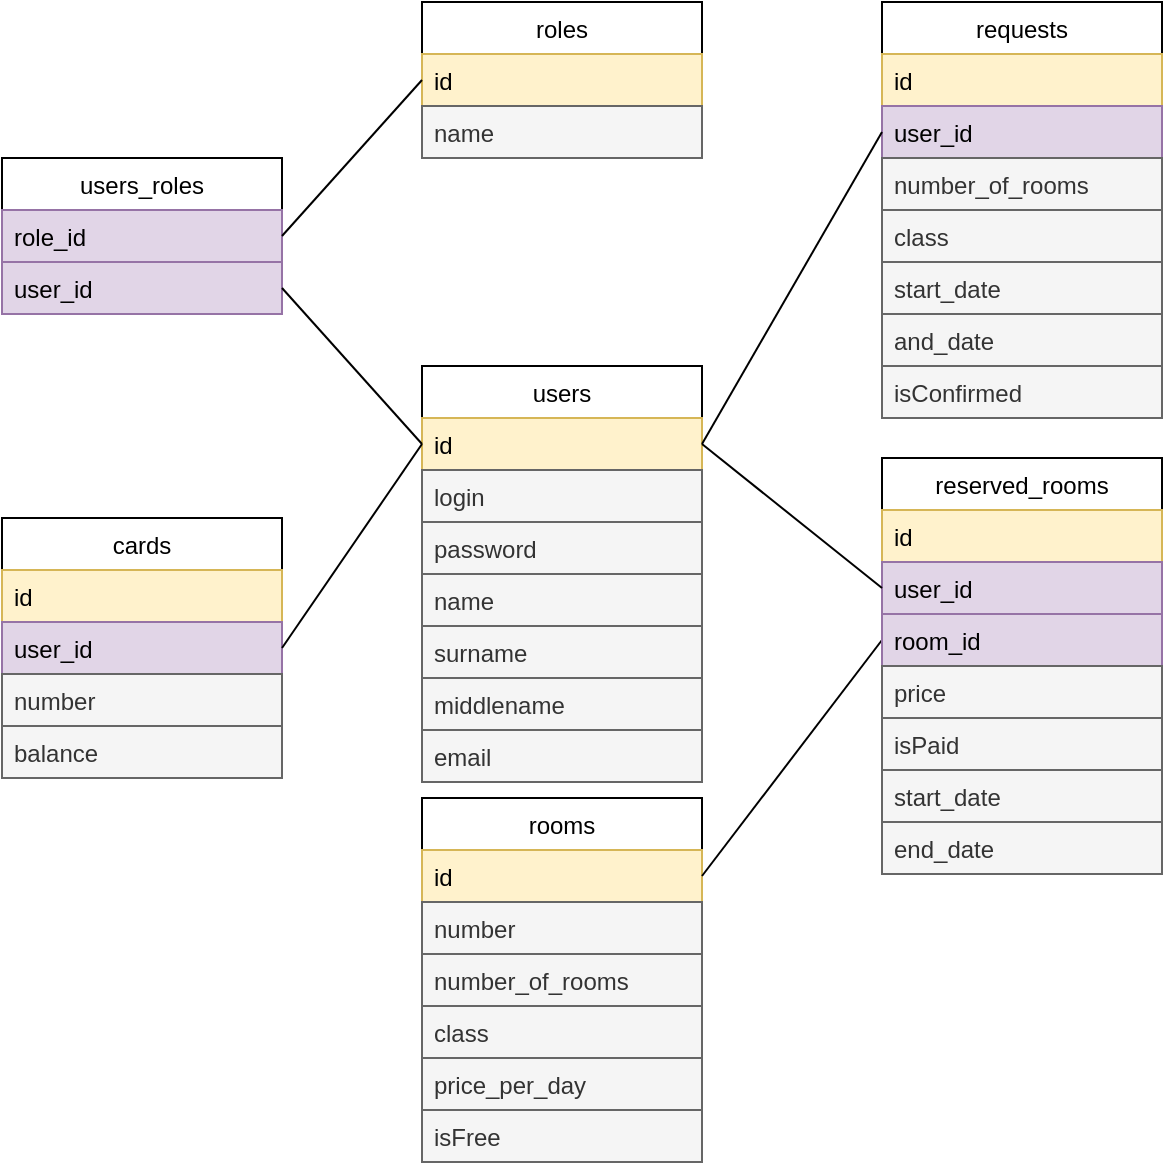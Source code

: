 <mxfile version="14.7.4" type="embed"><diagram id="wFvefsIL0ojLdiCR4RyT" name="Page-1"><mxGraphModel dx="951" dy="660" grid="1" gridSize="10" guides="1" tooltips="1" connect="1" arrows="1" fold="1" page="1" pageScale="1" pageWidth="827" pageHeight="1169" math="0" shadow="0"><root><mxCell id="0"/><mxCell id="1" parent="0"/><mxCell id="2EfxvqZbN9Tx3ir7eFEx-1" value="users" style="swimlane;fontStyle=0;childLayout=stackLayout;horizontal=1;startSize=26;horizontalStack=0;resizeParent=1;resizeParentMax=0;resizeLast=0;collapsible=1;marginBottom=0;" parent="1" vertex="1"><mxGeometry x="350" y="244" width="140" height="208" as="geometry"/></mxCell><mxCell id="2EfxvqZbN9Tx3ir7eFEx-2" value="id" style="text;strokeColor=#d6b656;fillColor=#fff2cc;align=left;verticalAlign=top;spacingLeft=4;spacingRight=4;overflow=hidden;rotatable=0;points=[[0,0.5],[1,0.5]];portConstraint=eastwest;" parent="2EfxvqZbN9Tx3ir7eFEx-1" vertex="1"><mxGeometry y="26" width="140" height="26" as="geometry"/></mxCell><mxCell id="3" value="login" style="text;strokeColor=#666666;fillColor=#f5f5f5;align=left;verticalAlign=top;spacingLeft=4;spacingRight=4;overflow=hidden;rotatable=0;points=[[0,0.5],[1,0.5]];portConstraint=eastwest;fontColor=#333333;" vertex="1" parent="2EfxvqZbN9Tx3ir7eFEx-1"><mxGeometry y="52" width="140" height="26" as="geometry"/></mxCell><mxCell id="4" value="password" style="text;strokeColor=#666666;fillColor=#f5f5f5;align=left;verticalAlign=top;spacingLeft=4;spacingRight=4;overflow=hidden;rotatable=0;points=[[0,0.5],[1,0.5]];portConstraint=eastwest;fontColor=#333333;" vertex="1" parent="2EfxvqZbN9Tx3ir7eFEx-1"><mxGeometry y="78" width="140" height="26" as="geometry"/></mxCell><mxCell id="2EfxvqZbN9Tx3ir7eFEx-10" value="name" style="text;strokeColor=#666666;fillColor=#f5f5f5;align=left;verticalAlign=top;spacingLeft=4;spacingRight=4;overflow=hidden;rotatable=0;points=[[0,0.5],[1,0.5]];portConstraint=eastwest;fontColor=#333333;" parent="2EfxvqZbN9Tx3ir7eFEx-1" vertex="1"><mxGeometry y="104" width="140" height="26" as="geometry"/></mxCell><mxCell id="2EfxvqZbN9Tx3ir7eFEx-11" value="surname" style="text;strokeColor=#666666;fillColor=#f5f5f5;align=left;verticalAlign=top;spacingLeft=4;spacingRight=4;overflow=hidden;rotatable=0;points=[[0,0.5],[1,0.5]];portConstraint=eastwest;fontColor=#333333;" parent="2EfxvqZbN9Tx3ir7eFEx-1" vertex="1"><mxGeometry y="130" width="140" height="26" as="geometry"/></mxCell><mxCell id="2EfxvqZbN9Tx3ir7eFEx-12" value="middlename" style="text;strokeColor=#666666;fillColor=#f5f5f5;align=left;verticalAlign=top;spacingLeft=4;spacingRight=4;overflow=hidden;rotatable=0;points=[[0,0.5],[1,0.5]];portConstraint=eastwest;fontColor=#333333;" parent="2EfxvqZbN9Tx3ir7eFEx-1" vertex="1"><mxGeometry y="156" width="140" height="26" as="geometry"/></mxCell><mxCell id="IveBiRxqO5vdpKggcDoV-33" value="email" style="text;strokeColor=#666666;fillColor=#f5f5f5;align=left;verticalAlign=top;spacingLeft=4;spacingRight=4;overflow=hidden;rotatable=0;points=[[0,0.5],[1,0.5]];portConstraint=eastwest;fontColor=#333333;" parent="2EfxvqZbN9Tx3ir7eFEx-1" vertex="1"><mxGeometry y="182" width="140" height="26" as="geometry"/></mxCell><mxCell id="2EfxvqZbN9Tx3ir7eFEx-14" value="rooms" style="swimlane;fontStyle=0;childLayout=stackLayout;horizontal=1;startSize=26;horizontalStack=0;resizeParent=1;resizeParentMax=0;resizeLast=0;collapsible=1;marginBottom=0;" parent="1" vertex="1"><mxGeometry x="350" y="460" width="140" height="182" as="geometry"/></mxCell><mxCell id="2EfxvqZbN9Tx3ir7eFEx-15" value="id" style="text;strokeColor=#d6b656;fillColor=#fff2cc;align=left;verticalAlign=top;spacingLeft=4;spacingRight=4;overflow=hidden;rotatable=0;points=[[0,0.5],[1,0.5]];portConstraint=eastwest;" parent="2EfxvqZbN9Tx3ir7eFEx-14" vertex="1"><mxGeometry y="26" width="140" height="26" as="geometry"/></mxCell><mxCell id="IveBiRxqO5vdpKggcDoV-6" value="number" style="text;strokeColor=#666666;fillColor=#f5f5f5;align=left;verticalAlign=top;spacingLeft=4;spacingRight=4;overflow=hidden;rotatable=0;points=[[0,0.5],[1,0.5]];portConstraint=eastwest;fontColor=#333333;" parent="2EfxvqZbN9Tx3ir7eFEx-14" vertex="1"><mxGeometry y="52" width="140" height="26" as="geometry"/></mxCell><mxCell id="2EfxvqZbN9Tx3ir7eFEx-16" value="number_of_rooms" style="text;strokeColor=#666666;fillColor=#f5f5f5;align=left;verticalAlign=top;spacingLeft=4;spacingRight=4;overflow=hidden;rotatable=0;points=[[0,0.5],[1,0.5]];portConstraint=eastwest;fontColor=#333333;" parent="2EfxvqZbN9Tx3ir7eFEx-14" vertex="1"><mxGeometry y="78" width="140" height="26" as="geometry"/></mxCell><mxCell id="2EfxvqZbN9Tx3ir7eFEx-17" value="class" style="text;strokeColor=#666666;fillColor=#f5f5f5;align=left;verticalAlign=top;spacingLeft=4;spacingRight=4;overflow=hidden;rotatable=0;points=[[0,0.5],[1,0.5]];portConstraint=eastwest;fontColor=#333333;" parent="2EfxvqZbN9Tx3ir7eFEx-14" vertex="1"><mxGeometry y="104" width="140" height="26" as="geometry"/></mxCell><mxCell id="IveBiRxqO5vdpKggcDoV-7" value="price_per_day" style="text;strokeColor=#666666;fillColor=#f5f5f5;align=left;verticalAlign=top;spacingLeft=4;spacingRight=4;overflow=hidden;rotatable=0;points=[[0,0.5],[1,0.5]];portConstraint=eastwest;fontColor=#333333;" parent="2EfxvqZbN9Tx3ir7eFEx-14" vertex="1"><mxGeometry y="130" width="140" height="26" as="geometry"/></mxCell><mxCell id="IveBiRxqO5vdpKggcDoV-5" value="isFree" style="text;strokeColor=#666666;fillColor=#f5f5f5;align=left;verticalAlign=top;spacingLeft=4;spacingRight=4;overflow=hidden;rotatable=0;points=[[0,0.5],[1,0.5]];portConstraint=eastwest;fontColor=#333333;" parent="2EfxvqZbN9Tx3ir7eFEx-14" vertex="1"><mxGeometry y="156" width="140" height="26" as="geometry"/></mxCell><mxCell id="2EfxvqZbN9Tx3ir7eFEx-20" value="requests" style="swimlane;fontStyle=0;childLayout=stackLayout;horizontal=1;startSize=26;horizontalStack=0;resizeParent=1;resizeParentMax=0;resizeLast=0;collapsible=1;marginBottom=0;" parent="1" vertex="1"><mxGeometry x="580" y="62" width="140" height="208" as="geometry"/></mxCell><mxCell id="2EfxvqZbN9Tx3ir7eFEx-21" value="id" style="text;strokeColor=#d6b656;fillColor=#fff2cc;align=left;verticalAlign=top;spacingLeft=4;spacingRight=4;overflow=hidden;rotatable=0;points=[[0,0.5],[1,0.5]];portConstraint=eastwest;" parent="2EfxvqZbN9Tx3ir7eFEx-20" vertex="1"><mxGeometry y="26" width="140" height="26" as="geometry"/></mxCell><mxCell id="2EfxvqZbN9Tx3ir7eFEx-22" value="user_id" style="text;strokeColor=#9673a6;fillColor=#e1d5e7;align=left;verticalAlign=top;spacingLeft=4;spacingRight=4;overflow=hidden;rotatable=0;points=[[0,0.5],[1,0.5]];portConstraint=eastwest;" parent="2EfxvqZbN9Tx3ir7eFEx-20" vertex="1"><mxGeometry y="52" width="140" height="26" as="geometry"/></mxCell><mxCell id="IveBiRxqO5vdpKggcDoV-2" value="number_of_rooms" style="text;strokeColor=#666666;fillColor=#f5f5f5;align=left;verticalAlign=top;spacingLeft=4;spacingRight=4;overflow=hidden;rotatable=0;points=[[0,0.5],[1,0.5]];portConstraint=eastwest;fontColor=#333333;" parent="2EfxvqZbN9Tx3ir7eFEx-20" vertex="1"><mxGeometry y="78" width="140" height="26" as="geometry"/></mxCell><mxCell id="IveBiRxqO5vdpKggcDoV-3" value="class" style="text;strokeColor=#666666;fillColor=#f5f5f5;align=left;verticalAlign=top;spacingLeft=4;spacingRight=4;overflow=hidden;rotatable=0;points=[[0,0.5],[1,0.5]];portConstraint=eastwest;fontColor=#333333;" parent="2EfxvqZbN9Tx3ir7eFEx-20" vertex="1"><mxGeometry y="104" width="140" height="26" as="geometry"/></mxCell><mxCell id="IveBiRxqO5vdpKggcDoV-4" value="start_date" style="text;strokeColor=#666666;fillColor=#f5f5f5;align=left;verticalAlign=top;spacingLeft=4;spacingRight=4;overflow=hidden;rotatable=0;points=[[0,0.5],[1,0.5]];portConstraint=eastwest;fontColor=#333333;" parent="2EfxvqZbN9Tx3ir7eFEx-20" vertex="1"><mxGeometry y="130" width="140" height="26" as="geometry"/></mxCell><mxCell id="IveBiRxqO5vdpKggcDoV-30" value="and_date" style="text;strokeColor=#666666;fillColor=#f5f5f5;align=left;verticalAlign=top;spacingLeft=4;spacingRight=4;overflow=hidden;rotatable=0;points=[[0,0.5],[1,0.5]];portConstraint=eastwest;fontColor=#333333;" parent="2EfxvqZbN9Tx3ir7eFEx-20" vertex="1"><mxGeometry y="156" width="140" height="26" as="geometry"/></mxCell><mxCell id="IveBiRxqO5vdpKggcDoV-1" value="isConfirmed" style="text;strokeColor=#666666;fillColor=#f5f5f5;align=left;verticalAlign=top;spacingLeft=4;spacingRight=4;overflow=hidden;rotatable=0;points=[[0,0.5],[1,0.5]];portConstraint=eastwest;fontColor=#333333;" parent="2EfxvqZbN9Tx3ir7eFEx-20" vertex="1"><mxGeometry y="182" width="140" height="26" as="geometry"/></mxCell><mxCell id="2EfxvqZbN9Tx3ir7eFEx-26" value="roles" style="swimlane;fontStyle=0;childLayout=stackLayout;horizontal=1;startSize=26;horizontalStack=0;resizeParent=1;resizeParentMax=0;resizeLast=0;collapsible=1;marginBottom=0;" parent="1" vertex="1"><mxGeometry x="350" y="62" width="140" height="78" as="geometry"/></mxCell><mxCell id="2EfxvqZbN9Tx3ir7eFEx-27" value="id" style="text;strokeColor=#d6b656;fillColor=#fff2cc;align=left;verticalAlign=top;spacingLeft=4;spacingRight=4;overflow=hidden;rotatable=0;points=[[0,0.5],[1,0.5]];portConstraint=eastwest;" parent="2EfxvqZbN9Tx3ir7eFEx-26" vertex="1"><mxGeometry y="26" width="140" height="26" as="geometry"/></mxCell><mxCell id="2EfxvqZbN9Tx3ir7eFEx-28" value="name" style="text;strokeColor=#666666;fillColor=#f5f5f5;align=left;verticalAlign=top;spacingLeft=4;spacingRight=4;overflow=hidden;rotatable=0;points=[[0,0.5],[1,0.5]];portConstraint=eastwest;fontColor=#333333;" parent="2EfxvqZbN9Tx3ir7eFEx-26" vertex="1"><mxGeometry y="52" width="140" height="26" as="geometry"/></mxCell><mxCell id="2EfxvqZbN9Tx3ir7eFEx-30" value="users_roles" style="swimlane;fontStyle=0;childLayout=stackLayout;horizontal=1;startSize=26;horizontalStack=0;resizeParent=1;resizeParentMax=0;resizeLast=0;collapsible=1;marginBottom=0;" parent="1" vertex="1"><mxGeometry x="140" y="140" width="140" height="78" as="geometry"/></mxCell><mxCell id="2EfxvqZbN9Tx3ir7eFEx-33" value="role_id" style="text;strokeColor=#9673a6;fillColor=#e1d5e7;align=left;verticalAlign=top;spacingLeft=4;spacingRight=4;overflow=hidden;rotatable=0;points=[[0,0.5],[1,0.5]];portConstraint=eastwest;" parent="2EfxvqZbN9Tx3ir7eFEx-30" vertex="1"><mxGeometry y="26" width="140" height="26" as="geometry"/></mxCell><mxCell id="2EfxvqZbN9Tx3ir7eFEx-32" value="user_id" style="text;strokeColor=#9673a6;fillColor=#e1d5e7;align=left;verticalAlign=top;spacingLeft=4;spacingRight=4;overflow=hidden;rotatable=0;points=[[0,0.5],[1,0.5]];portConstraint=eastwest;" parent="2EfxvqZbN9Tx3ir7eFEx-30" vertex="1"><mxGeometry y="52" width="140" height="26" as="geometry"/></mxCell><mxCell id="2EfxvqZbN9Tx3ir7eFEx-35" value="" style="endArrow=none;html=1;rounded=0;entryX=0;entryY=0.5;entryDx=0;entryDy=0;exitX=1;exitY=0.5;exitDx=0;exitDy=0;" parent="1" source="2EfxvqZbN9Tx3ir7eFEx-33" target="2EfxvqZbN9Tx3ir7eFEx-27" edge="1"><mxGeometry width="50" height="50" relative="1" as="geometry"><mxPoint x="390" y="370" as="sourcePoint"/><mxPoint x="440" y="320" as="targetPoint"/></mxGeometry></mxCell><mxCell id="2EfxvqZbN9Tx3ir7eFEx-36" value="" style="endArrow=none;html=1;rounded=0;exitX=1;exitY=0.5;exitDx=0;exitDy=0;entryX=0;entryY=0.5;entryDx=0;entryDy=0;" parent="1" source="2EfxvqZbN9Tx3ir7eFEx-32" target="2EfxvqZbN9Tx3ir7eFEx-2" edge="1"><mxGeometry width="50" height="50" relative="1" as="geometry"><mxPoint x="390" y="370" as="sourcePoint"/><mxPoint x="440" y="320" as="targetPoint"/></mxGeometry></mxCell><mxCell id="2EfxvqZbN9Tx3ir7eFEx-37" value="" style="endArrow=none;html=1;rounded=0;entryX=1;entryY=0.5;entryDx=0;entryDy=0;exitX=0;exitY=0.5;exitDx=0;exitDy=0;" parent="1" source="2EfxvqZbN9Tx3ir7eFEx-22" target="2EfxvqZbN9Tx3ir7eFEx-2" edge="1"><mxGeometry width="50" height="50" relative="1" as="geometry"><mxPoint x="390" y="370" as="sourcePoint"/><mxPoint x="440" y="320" as="targetPoint"/></mxGeometry></mxCell><mxCell id="2EfxvqZbN9Tx3ir7eFEx-38" value="" style="endArrow=none;html=1;rounded=0;entryX=0;entryY=0.5;entryDx=0;entryDy=0;exitX=1;exitY=0.5;exitDx=0;exitDy=0;" parent="1" source="2EfxvqZbN9Tx3ir7eFEx-15" target="2EfxvqZbN9Tx3ir7eFEx-23" edge="1"><mxGeometry width="50" height="50" relative="1" as="geometry"><mxPoint x="390" y="370" as="sourcePoint"/><mxPoint x="440" y="320" as="targetPoint"/></mxGeometry></mxCell><mxCell id="IveBiRxqO5vdpKggcDoV-12" value="cards" style="swimlane;fontStyle=0;childLayout=stackLayout;horizontal=1;startSize=26;horizontalStack=0;resizeParent=1;resizeParentMax=0;resizeLast=0;collapsible=1;marginBottom=0;" parent="1" vertex="1"><mxGeometry x="140" y="320" width="140" height="130" as="geometry"/></mxCell><mxCell id="IveBiRxqO5vdpKggcDoV-13" value="id" style="text;strokeColor=#d6b656;fillColor=#fff2cc;align=left;verticalAlign=top;spacingLeft=4;spacingRight=4;overflow=hidden;rotatable=0;points=[[0,0.5],[1,0.5]];portConstraint=eastwest;" parent="IveBiRxqO5vdpKggcDoV-12" vertex="1"><mxGeometry y="26" width="140" height="26" as="geometry"/></mxCell><mxCell id="IveBiRxqO5vdpKggcDoV-14" value="user_id" style="text;strokeColor=#9673a6;fillColor=#e1d5e7;align=left;verticalAlign=top;spacingLeft=4;spacingRight=4;overflow=hidden;rotatable=0;points=[[0,0.5],[1,0.5]];portConstraint=eastwest;" parent="IveBiRxqO5vdpKggcDoV-12" vertex="1"><mxGeometry y="52" width="140" height="26" as="geometry"/></mxCell><mxCell id="IveBiRxqO5vdpKggcDoV-15" value="number" style="text;strokeColor=#666666;fillColor=#f5f5f5;align=left;verticalAlign=top;spacingLeft=4;spacingRight=4;overflow=hidden;rotatable=0;points=[[0,0.5],[1,0.5]];portConstraint=eastwest;fontColor=#333333;" parent="IveBiRxqO5vdpKggcDoV-12" vertex="1"><mxGeometry y="78" width="140" height="26" as="geometry"/></mxCell><mxCell id="IveBiRxqO5vdpKggcDoV-16" value="balance" style="text;strokeColor=#666666;fillColor=#f5f5f5;align=left;verticalAlign=top;spacingLeft=4;spacingRight=4;overflow=hidden;rotatable=0;points=[[0,0.5],[1,0.5]];portConstraint=eastwest;fontColor=#333333;" parent="IveBiRxqO5vdpKggcDoV-12" vertex="1"><mxGeometry y="104" width="140" height="26" as="geometry"/></mxCell><mxCell id="IveBiRxqO5vdpKggcDoV-18" value="" style="endArrow=none;html=1;rounded=0;entryX=0;entryY=0.5;entryDx=0;entryDy=0;exitX=1;exitY=0.5;exitDx=0;exitDy=0;" parent="1" source="IveBiRxqO5vdpKggcDoV-12" target="2EfxvqZbN9Tx3ir7eFEx-2" edge="1"><mxGeometry width="50" height="50" relative="1" as="geometry"><mxPoint x="580" y="410" as="sourcePoint"/><mxPoint x="630" y="360" as="targetPoint"/></mxGeometry></mxCell><mxCell id="IveBiRxqO5vdpKggcDoV-20" value="reserved_rooms" style="swimlane;fontStyle=0;childLayout=stackLayout;horizontal=1;startSize=26;horizontalStack=0;resizeParent=1;resizeParentMax=0;resizeLast=0;collapsible=1;marginBottom=0;" parent="1" vertex="1"><mxGeometry x="580" y="290" width="140" height="208" as="geometry"/></mxCell><mxCell id="IveBiRxqO5vdpKggcDoV-21" value="id" style="text;strokeColor=#d6b656;fillColor=#fff2cc;align=left;verticalAlign=top;spacingLeft=4;spacingRight=4;overflow=hidden;rotatable=0;points=[[0,0.5],[1,0.5]];portConstraint=eastwest;" parent="IveBiRxqO5vdpKggcDoV-20" vertex="1"><mxGeometry y="26" width="140" height="26" as="geometry"/></mxCell><mxCell id="IveBiRxqO5vdpKggcDoV-26" value="user_id" style="text;strokeColor=#9673a6;fillColor=#e1d5e7;align=left;verticalAlign=top;spacingLeft=4;spacingRight=4;overflow=hidden;rotatable=0;points=[[0,0.5],[1,0.5]];portConstraint=eastwest;" parent="IveBiRxqO5vdpKggcDoV-20" vertex="1"><mxGeometry y="52" width="140" height="26" as="geometry"/></mxCell><mxCell id="2EfxvqZbN9Tx3ir7eFEx-23" value="room_id" style="text;strokeColor=#9673a6;fillColor=#e1d5e7;align=left;verticalAlign=top;spacingLeft=4;spacingRight=4;overflow=hidden;rotatable=0;points=[[0,0.5],[1,0.5]];portConstraint=eastwest;" parent="IveBiRxqO5vdpKggcDoV-20" vertex="1"><mxGeometry y="78" width="140" height="26" as="geometry"/></mxCell><mxCell id="IveBiRxqO5vdpKggcDoV-32" value="price" style="text;strokeColor=#666666;fillColor=#f5f5f5;align=left;verticalAlign=top;spacingLeft=4;spacingRight=4;overflow=hidden;rotatable=0;points=[[0,0.5],[1,0.5]];portConstraint=eastwest;fontColor=#333333;" parent="IveBiRxqO5vdpKggcDoV-20" vertex="1"><mxGeometry y="104" width="140" height="26" as="geometry"/></mxCell><mxCell id="IveBiRxqO5vdpKggcDoV-28" value="isPaid" style="text;align=left;verticalAlign=top;spacingLeft=4;spacingRight=4;overflow=hidden;rotatable=0;points=[[0,0.5],[1,0.5]];portConstraint=eastwest;fillColor=#f5f5f5;fontColor=#333333;strokeColor=#666666;" parent="IveBiRxqO5vdpKggcDoV-20" vertex="1"><mxGeometry y="130" width="140" height="26" as="geometry"/></mxCell><mxCell id="IveBiRxqO5vdpKggcDoV-29" value="start_date" style="text;align=left;verticalAlign=top;spacingLeft=4;spacingRight=4;overflow=hidden;rotatable=0;points=[[0,0.5],[1,0.5]];portConstraint=eastwest;fillColor=#f5f5f5;fontColor=#333333;strokeColor=#666666;" parent="IveBiRxqO5vdpKggcDoV-20" vertex="1"><mxGeometry y="156" width="140" height="26" as="geometry"/></mxCell><mxCell id="IveBiRxqO5vdpKggcDoV-31" value="end_date" style="text;align=left;verticalAlign=top;spacingLeft=4;spacingRight=4;overflow=hidden;rotatable=0;points=[[0,0.5],[1,0.5]];portConstraint=eastwest;fillColor=#f5f5f5;fontColor=#333333;strokeColor=#666666;" parent="IveBiRxqO5vdpKggcDoV-20" vertex="1"><mxGeometry y="182" width="140" height="26" as="geometry"/></mxCell><mxCell id="IveBiRxqO5vdpKggcDoV-27" value="" style="endArrow=none;html=1;rounded=0;exitX=0;exitY=0.5;exitDx=0;exitDy=0;entryX=1;entryY=0.5;entryDx=0;entryDy=0;" parent="1" source="IveBiRxqO5vdpKggcDoV-26" target="2EfxvqZbN9Tx3ir7eFEx-2" edge="1"><mxGeometry width="50" height="50" relative="1" as="geometry"><mxPoint x="450" y="410" as="sourcePoint"/><mxPoint x="500" y="360" as="targetPoint"/></mxGeometry></mxCell></root></mxGraphModel></diagram></mxfile>